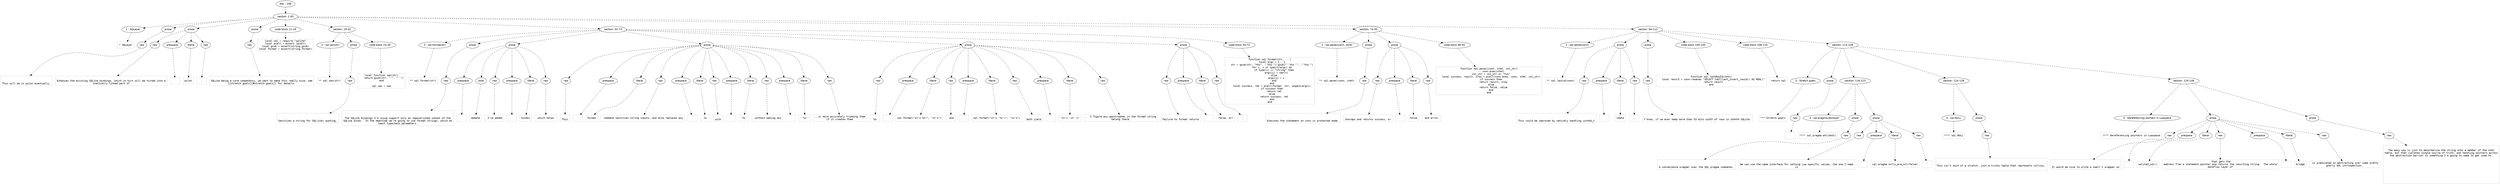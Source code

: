 digraph lpegNode {

node [fontname=Helvetica]
edge [style=dashed]

doc_0 [label="doc - 148"]


doc_0 -> { section_1}
{rank=same; section_1}

section_1 [label="section: 1-93"]


// END RANK doc_0

section_1 -> { header_2 prose_3 prose_4 prose_5 codeblock_6 section_7 section_8 section_9 section_10}
{rank=same; header_2 prose_3 prose_4 prose_5 codeblock_6 section_7 section_8 section_9 section_10}

header_2 [label="1 : SQLayer"]

prose_3 [label="prose"]

prose_4 [label="prose"]

prose_5 [label="prose"]

codeblock_6 [label="code block 11-16"]

section_7 [label="section: 19-32"]

section_8 [label="section: 33-73"]

section_9 [label="section: 74-93"]

section_10 [label="section: 94-112"]


// END RANK section_1

header_2 -> leaf_11
leaf_11  [color=Gray,shape=rectangle,fontname=Inconsolata,label="* SQLayer"]
// END RANK header_2

prose_3 -> { raw_12}
{rank=same; raw_12}

raw_12 [label="raw"]


// END RANK prose_3

raw_12 -> leaf_13
leaf_13  [color=Gray,shape=rectangle,fontname=Inconsolata,label="

This will be in pylon eventually.
"]
// END RANK raw_12

prose_4 -> { raw_14 prespace_15 literal_16 raw_17}
{rank=same; raw_14 prespace_15 literal_16 raw_17}

raw_14 [label="raw"]

prespace_15 [label="prespace"]

literal_16 [label="literal"]

raw_17 [label="raw"]


// END RANK prose_4

raw_14 -> leaf_18
leaf_18  [color=Gray,shape=rectangle,fontname=Inconsolata,label="
Enhances the existing SQLite bindings, which in turn will be turned into a
statically-linked part of"]
// END RANK raw_14

prespace_15 -> leaf_19
leaf_19  [color=Gray,shape=rectangle,fontname=Inconsolata,label=" "]
// END RANK prespace_15

literal_16 -> leaf_20
leaf_20  [color=Gray,shape=rectangle,fontname=Inconsolata,label="pylon"]
// END RANK literal_16

raw_17 -> leaf_21
leaf_21  [color=Gray,shape=rectangle,fontname=Inconsolata,label=".
"]
// END RANK raw_17

prose_5 -> { raw_22}
{rank=same; raw_22}

raw_22 [label="raw"]


// END RANK prose_5

raw_22 -> leaf_23
leaf_23  [color=Gray,shape=rectangle,fontname=Inconsolata,label="
SQLite being a core competency, we want to make this really nice; see
[[stretch goals][#stretch-goals]] for details.
"]
// END RANK raw_22

codeblock_6 -> leaf_24
leaf_24  [color=Gray,shape=rectangle,fontname=Inconsolata,label="local sql = require \"sqlite\"
local pcall = assert (pcall)
local gsub = assert(string.gsub)
local format = assert(string.format)"]
// END RANK codeblock_6

section_7 -> { header_25 prose_26 codeblock_27}
{rank=same; header_25 prose_26 codeblock_27}

header_25 [label="2 : sql.san(str)"]

prose_26 [label="prose"]

codeblock_27 [label="code block 23-30"]


// END RANK section_7

header_25 -> leaf_28
leaf_28  [color=Gray,shape=rectangle,fontname=Inconsolata,label="** sql.san(str)"]
// END RANK header_25

prose_26 -> { raw_29}
{rank=same; raw_29}

raw_29 [label="raw"]


// END RANK prose_26

raw_29 -> leaf_30
leaf_30  [color=Gray,shape=rectangle,fontname=Inconsolata,label="

Sanitizes a string for SQL(ite) quoting.
"]
// END RANK raw_29

codeblock_27 -> leaf_31
leaf_31  [color=Gray,shape=rectangle,fontname=Inconsolata,label="local function san(str)
   return gsub(str, \"'\", \"''\")
end

sql.san = san
"]
// END RANK codeblock_27

section_8 -> { header_32 prose_33 prose_34 prose_35 prose_36 prose_37 codeblock_38}
{rank=same; header_32 prose_33 prose_34 prose_35 prose_36 prose_37 codeblock_38}

header_32 [label="2 : sql.format(str)"]

prose_33 [label="prose"]

prose_34 [label="prose"]

prose_35 [label="prose"]

prose_36 [label="prose"]

prose_37 [label="prose"]

codeblock_38 [label="code block 54-72"]


// END RANK section_8

header_32 -> leaf_39
leaf_39  [color=Gray,shape=rectangle,fontname=Inconsolata,label="** sql.format(str)"]
// END RANK header_32

prose_33 -> { raw_40}
{rank=same; raw_40}

raw_40 [label="raw"]


// END RANK prose_33

raw_40 -> leaf_41
leaf_41  [color=Gray,shape=rectangle,fontname=Inconsolata,label="

The SQLite bindings I'm using support only an impoverished subset of the
SQLite binds.  In the meantime we're going to use format strings, which at
least typecheck parameters.
"]
// END RANK raw_40

prose_34 -> { prespace_42 bold_43 raw_44 prespace_45 literal_46 raw_47}
{rank=same; prespace_42 bold_43 raw_44 prespace_45 literal_46 raw_47}

prespace_42 [label="prespace"]

bold_43 [label="bold"]

raw_44 [label="raw"]

prespace_45 [label="prespace"]

literal_46 [label="literal"]

raw_47 [label="raw"]


// END RANK prose_34

prespace_42 -> leaf_48
leaf_48  [color=Gray,shape=rectangle,fontname=Inconsolata,label=""]
// END RANK prespace_42

bold_43 -> leaf_49
leaf_49  [color=Gray,shape=rectangle,fontname=Inconsolata,label="Update"]
// END RANK bold_43

raw_44 -> leaf_50
leaf_50  [color=Gray,shape=rectangle,fontname=Inconsolata,label=" I've added"]
// END RANK raw_44

prespace_45 -> leaf_51
leaf_51  [color=Gray,shape=rectangle,fontname=Inconsolata,label=" "]
// END RANK prespace_45

literal_46 -> leaf_52
leaf_52  [color=Gray,shape=rectangle,fontname=Inconsolata,label="bindkv"]
// END RANK literal_46

raw_47 -> leaf_53
leaf_53  [color=Gray,shape=rectangle,fontname=Inconsolata,label=" which helps.
"]
// END RANK raw_47

prose_35 -> { raw_54 prespace_55 literal_56 raw_57 prespace_58 literal_59 raw_60 prespace_61 literal_62 raw_63 prespace_64 literal_65 raw_66}
{rank=same; raw_54 prespace_55 literal_56 raw_57 prespace_58 literal_59 raw_60 prespace_61 literal_62 raw_63 prespace_64 literal_65 raw_66}

raw_54 [label="raw"]

prespace_55 [label="prespace"]

literal_56 [label="literal"]

raw_57 [label="raw"]

prespace_58 [label="prespace"]

literal_59 [label="literal"]

raw_60 [label="raw"]

prespace_61 [label="prespace"]

literal_62 [label="literal"]

raw_63 [label="raw"]

prespace_64 [label="prespace"]

literal_65 [label="literal"]

raw_66 [label="raw"]


// END RANK prose_35

raw_54 -> leaf_67
leaf_67  [color=Gray,shape=rectangle,fontname=Inconsolata,label="
This"]
// END RANK raw_54

prespace_55 -> leaf_68
leaf_68  [color=Gray,shape=rectangle,fontname=Inconsolata,label=" "]
// END RANK prespace_55

literal_56 -> leaf_69
leaf_69  [color=Gray,shape=rectangle,fontname=Inconsolata,label="format"]
// END RANK literal_56

raw_57 -> leaf_70
leaf_70  [color=Gray,shape=rectangle,fontname=Inconsolata,label=" command sanitizes string inputs, and also replaces any"]
// END RANK raw_57

prespace_58 -> leaf_71
leaf_71  [color=Gray,shape=rectangle,fontname=Inconsolata,label=" "]
// END RANK prespace_58

literal_59 -> leaf_72
leaf_72  [color=Gray,shape=rectangle,fontname=Inconsolata,label="%s"]
// END RANK literal_59

raw_60 -> leaf_73
leaf_73  [color=Gray,shape=rectangle,fontname=Inconsolata,label="
with"]
// END RANK raw_60

prespace_61 -> leaf_74
leaf_74  [color=Gray,shape=rectangle,fontname=Inconsolata,label=" "]
// END RANK prespace_61

literal_62 -> leaf_75
leaf_75  [color=Gray,shape=rectangle,fontname=Inconsolata,label="'%s'"]
// END RANK literal_62

raw_63 -> leaf_76
leaf_76  [color=Gray,shape=rectangle,fontname=Inconsolata,label=" without making any"]
// END RANK raw_63

prespace_64 -> leaf_77
leaf_77  [color=Gray,shape=rectangle,fontname=Inconsolata,label=" "]
// END RANK prespace_64

literal_65 -> leaf_78
leaf_78  [color=Gray,shape=rectangle,fontname=Inconsolata,label="''%s''"]
// END RANK literal_65

raw_66 -> leaf_79
leaf_79  [color=Gray,shape=rectangle,fontname=Inconsolata,label=", or more accurately trimming them
if it creates them.
"]
// END RANK raw_66

prose_36 -> { raw_80 prespace_81 literal_82 raw_83 prespace_84 literal_85 raw_86 prespace_87 literal_88 raw_89}
{rank=same; raw_80 prespace_81 literal_82 raw_83 prespace_84 literal_85 raw_86 prespace_87 literal_88 raw_89}

raw_80 [label="raw"]

prespace_81 [label="prespace"]

literal_82 [label="literal"]

raw_83 [label="raw"]

prespace_84 [label="prespace"]

literal_85 [label="literal"]

raw_86 [label="raw"]

prespace_87 [label="prespace"]

literal_88 [label="literal"]

raw_89 [label="raw"]


// END RANK prose_36

raw_80 -> leaf_90
leaf_90  [color=Gray,shape=rectangle,fontname=Inconsolata,label="
So"]
// END RANK raw_80

prespace_81 -> leaf_91
leaf_91  [color=Gray,shape=rectangle,fontname=Inconsolata,label=" "]
// END RANK prespace_81

literal_82 -> leaf_92
leaf_92  [color=Gray,shape=rectangle,fontname=Inconsolata,label="sql.format(\"it's %s!\", \"it's\")"]
// END RANK literal_82

raw_83 -> leaf_93
leaf_93  [color=Gray,shape=rectangle,fontname=Inconsolata,label=" and"]
// END RANK raw_83

prespace_84 -> leaf_94
leaf_94  [color=Gray,shape=rectangle,fontname=Inconsolata,label=" "]
// END RANK prespace_84

literal_85 -> leaf_95
leaf_95  [color=Gray,shape=rectangle,fontname=Inconsolata,label="sql.format(\"it's '%s'!\", \"it's\")"]
// END RANK literal_85

raw_86 -> leaf_96
leaf_96  [color=Gray,shape=rectangle,fontname=Inconsolata,label="
both yield"]
// END RANK raw_86

prespace_87 -> leaf_97
leaf_97  [color=Gray,shape=rectangle,fontname=Inconsolata,label=" "]
// END RANK prespace_87

literal_88 -> leaf_98
leaf_98  [color=Gray,shape=rectangle,fontname=Inconsolata,label="\"it's 'it''s\""]
// END RANK literal_88

raw_89 -> leaf_99
leaf_99  [color=Gray,shape=rectangle,fontname=Inconsolata,label=".  I figure any apostrophes in the format string
belong there.
"]
// END RANK raw_89

prose_37 -> { raw_100 prespace_101 literal_102 raw_103}
{rank=same; raw_100 prespace_101 literal_102 raw_103}

raw_100 [label="raw"]

prespace_101 [label="prespace"]

literal_102 [label="literal"]

raw_103 [label="raw"]


// END RANK prose_37

raw_100 -> leaf_104
leaf_104  [color=Gray,shape=rectangle,fontname=Inconsolata,label="
Failure to format returns"]
// END RANK raw_100

prespace_101 -> leaf_105
leaf_105  [color=Gray,shape=rectangle,fontname=Inconsolata,label=" "]
// END RANK prespace_101

literal_102 -> leaf_106
leaf_106  [color=Gray,shape=rectangle,fontname=Inconsolata,label="false, err"]
// END RANK literal_102

raw_103 -> leaf_107
leaf_107  [color=Gray,shape=rectangle,fontname=Inconsolata,label=".
"]
// END RANK raw_103

codeblock_38 -> leaf_108
leaf_108  [color=Gray,shape=rectangle,fontname=Inconsolata,label="function sql.format(str, ...)
   local argv = {...}
   str = gsub(str, \"%%s\", \"'%%s'\"):gsub(\"''%%s''\", \"'%%s'\")
   for i, v in ipairs(argv) do
      if type(v) == \"string\" then
         argv[i] = san(v)
      else
         argv[i] = v
      end
   end
   local success, ret = pcall(format, str, unpack(argv))
   if success then
      return ret
   else
      return success, ret
   end
end"]
// END RANK codeblock_38

section_9 -> { header_109 prose_110 prose_111 codeblock_112}
{rank=same; header_109 prose_110 prose_111 codeblock_112}

header_109 [label="2 : sql.pexec(conn, stmt)"]

prose_110 [label="prose"]

prose_111 [label="prose"]

codeblock_112 [label="code block 80-91"]


// END RANK section_9

header_109 -> leaf_113
leaf_113  [color=Gray,shape=rectangle,fontname=Inconsolata,label="** sql.pexec(conn, stmt)"]
// END RANK header_109

prose_110 -> { raw_114}
{rank=same; raw_114}

raw_114 [label="raw"]


// END RANK prose_110

raw_114 -> leaf_115
leaf_115  [color=Gray,shape=rectangle,fontname=Inconsolata,label="

Executes the statement on conn in protected mode.
"]
// END RANK raw_114

prose_111 -> { raw_116 prespace_117 literal_118 raw_119}
{rank=same; raw_116 prespace_117 literal_118 raw_119}

raw_116 [label="raw"]

prespace_117 [label="prespace"]

literal_118 [label="literal"]

raw_119 [label="raw"]


// END RANK prose_111

raw_116 -> leaf_120
leaf_120  [color=Gray,shape=rectangle,fontname=Inconsolata,label="
Unwraps and returns success, or"]
// END RANK raw_116

prespace_117 -> leaf_121
leaf_121  [color=Gray,shape=rectangle,fontname=Inconsolata,label=" "]
// END RANK prespace_117

literal_118 -> leaf_122
leaf_122  [color=Gray,shape=rectangle,fontname=Inconsolata,label="false"]
// END RANK literal_118

raw_119 -> leaf_123
leaf_123  [color=Gray,shape=rectangle,fontname=Inconsolata,label=" and error.
"]
// END RANK raw_119

codeblock_112 -> leaf_124
leaf_124  [color=Gray,shape=rectangle,fontname=Inconsolata,label="function sql.pexec(conn, stmt, col_str)
   -- conn:exec(stmt)
   col_str = col_str or \"hik\"
   local success, result, nrow = pcall(conn.exec, conn, stmt, col_str)
   if success then
      return result, nrow
   else
      return false, value
   end
end"]
// END RANK codeblock_112

section_10 -> { header_125 prose_126 prose_127 codeblock_128 codeblock_129 section_130}
{rank=same; header_125 prose_126 prose_127 codeblock_128 codeblock_129 section_130}

header_125 [label="2 : sql.lastid(conn)"]

prose_126 [label="prose"]

prose_127 [label="prose"]

codeblock_128 [label="code block 100-105"]

codeblock_129 [label="code block 108-110"]

section_130 [label="section: 113-128"]


// END RANK section_10

header_125 -> leaf_131
leaf_131  [color=Gray,shape=rectangle,fontname=Inconsolata,label="** sql.lastid(conn)"]
// END RANK header_125

prose_126 -> { raw_132 prespace_133 literal_134 raw_135}
{rank=same; raw_132 prespace_133 literal_134 raw_135}

raw_132 [label="raw"]

prespace_133 [label="prespace"]

literal_134 [label="literal"]

raw_135 [label="raw"]


// END RANK prose_126

raw_132 -> leaf_136
leaf_136  [color=Gray,shape=rectangle,fontname=Inconsolata,label="

This could be improved by natively handling uint64_t"]
// END RANK raw_132

prespace_133 -> leaf_137
leaf_137  [color=Gray,shape=rectangle,fontname=Inconsolata,label=" "]
// END RANK prespace_133

literal_134 -> leaf_138
leaf_138  [color=Gray,shape=rectangle,fontname=Inconsolata,label="cdata"]
// END RANK literal_134

raw_135 -> leaf_139
leaf_139  [color=Gray,shape=rectangle,fontname=Inconsolata,label=".
"]
// END RANK raw_135

prose_127 -> { raw_140}
{rank=same; raw_140}

raw_140 [label="raw"]


// END RANK prose_127

raw_140 -> leaf_141
leaf_141  [color=Gray,shape=rectangle,fontname=Inconsolata,label="
Y'know, if we ever keep more than 53 bits width of rows in uhhhhh SQLite.
"]
// END RANK raw_140

codeblock_128 -> leaf_142
leaf_142  [color=Gray,shape=rectangle,fontname=Inconsolata,label="function sql.lastRowId(conn)
   local result = conn:rowexec \"SELECT CAST(last_insert_rowid() AS REAL)\"
   return result
end"]
// END RANK codeblock_128

codeblock_129 -> leaf_143
leaf_143  [color=Gray,shape=rectangle,fontname=Inconsolata,label="return sql"]
// END RANK codeblock_129

section_130 -> { header_144 prose_145 section_146 section_147 section_148}
{rank=same; header_144 prose_145 section_146 section_147 section_148}

header_144 [label="3 : Stretch goals"]

prose_145 [label="prose"]

section_146 [label="section: 116-123"]

section_147 [label="section: 124-128"]

section_148 [label="section: 129-148"]


// END RANK section_130

header_144 -> leaf_149
leaf_149  [color=Gray,shape=rectangle,fontname=Inconsolata,label="*** Stretch goals"]
// END RANK header_144

prose_145 -> { raw_150}
{rank=same; raw_150}

raw_150 [label="raw"]


// END RANK prose_145

raw_150 -> leaf_151
leaf_151  [color=Gray,shape=rectangle,fontname=Inconsolata,label="

"]
// END RANK raw_150

section_146 -> { header_152 prose_153 prose_154}
{rank=same; header_152 prose_153 prose_154}

header_152 [label="4 : sql.pragma.etc(bool)"]

prose_153 [label="prose"]

prose_154 [label="prose"]


// END RANK section_146

header_152 -> leaf_155
leaf_155  [color=Gray,shape=rectangle,fontname=Inconsolata,label="**** sql.pragma.etc(bool)"]
// END RANK header_152

prose_153 -> { raw_156}
{rank=same; raw_156}

raw_156 [label="raw"]


// END RANK prose_153

raw_156 -> leaf_157
leaf_157  [color=Gray,shape=rectangle,fontname=Inconsolata,label="

A convenience wrapper over the SQL pragma commands.
"]
// END RANK raw_156

prose_154 -> { raw_158 prespace_159 literal_160 raw_161}
{rank=same; raw_158 prespace_159 literal_160 raw_161}

raw_158 [label="raw"]

prespace_159 [label="prespace"]

literal_160 [label="literal"]

raw_161 [label="raw"]


// END RANK prose_154

raw_158 -> leaf_162
leaf_162  [color=Gray,shape=rectangle,fontname=Inconsolata,label="
We can use the same interface for setting Lua-specific values, the one I need
is"]
// END RANK raw_158

prespace_159 -> leaf_163
leaf_163  [color=Gray,shape=rectangle,fontname=Inconsolata,label=" "]
// END RANK prespace_159

literal_160 -> leaf_164
leaf_164  [color=Gray,shape=rectangle,fontname=Inconsolata,label="sql.pragma.nulls_are_nil(false)"]
// END RANK literal_160

raw_161 -> leaf_165
leaf_165  [color=Gray,shape=rectangle,fontname=Inconsolata,label=".

"]
// END RANK raw_161

section_147 -> { header_166 prose_167}
{rank=same; header_166 prose_167}

header_166 [label="4 : sql.NULL"]

prose_167 [label="prose"]


// END RANK section_147

header_166 -> leaf_168
leaf_168  [color=Gray,shape=rectangle,fontname=Inconsolata,label="**** sql.NULL"]
// END RANK header_166

prose_167 -> { raw_169}
{rank=same; raw_169}

raw_169 [label="raw"]


// END RANK prose_167

raw_169 -> leaf_170
leaf_170  [color=Gray,shape=rectangle,fontname=Inconsolata,label="

This isn't much of a stretch, just a truthy table that represents nullity.

"]
// END RANK raw_169

section_148 -> { header_171 prose_172 prose_173}
{rank=same; header_171 prose_172 prose_173}

header_171 [label="4 : Dereferencing pointers in Luaspace"]

prose_172 [label="prose"]

prose_173 [label="prose"]


// END RANK section_148

header_171 -> leaf_174
leaf_174  [color=Gray,shape=rectangle,fontname=Inconsolata,label="**** Dereferencing pointers in Luaspace"]
// END RANK header_171

prose_172 -> { raw_175 prespace_176 literal_177 raw_178 prespace_179 literal_180 raw_181}
{rank=same; raw_175 prespace_176 literal_177 raw_178 prespace_179 literal_180 raw_181}

raw_175 [label="raw"]

prespace_176 [label="prespace"]

literal_177 [label="literal"]

raw_178 [label="raw"]

prespace_179 [label="prespace"]

literal_180 [label="literal"]

raw_181 [label="raw"]


// END RANK prose_172

raw_175 -> leaf_182
leaf_182  [color=Gray,shape=rectangle,fontname=Inconsolata,label="

It would be nice to write a small C wrapper on"]
// END RANK raw_175

prespace_176 -> leaf_183
leaf_183  [color=Gray,shape=rectangle,fontname=Inconsolata,label=" "]
// END RANK prespace_176

literal_177 -> leaf_184
leaf_184  [color=Gray,shape=rectangle,fontname=Inconsolata,label="sqlite3_sql()"]
// END RANK literal_177

raw_178 -> leaf_185
leaf_185  [color=Gray,shape=rectangle,fontname=Inconsolata,label=" that gets the
address from a statement pointer and returns the resulting string.  The whole
dataflow layer of"]
// END RANK raw_178

prespace_179 -> leaf_186
leaf_186  [color=Gray,shape=rectangle,fontname=Inconsolata,label=" "]
// END RANK prespace_179

literal_180 -> leaf_187
leaf_187  [color=Gray,shape=rectangle,fontname=Inconsolata,label="bridge"]
// END RANK literal_180

raw_181 -> leaf_188
leaf_188  [color=Gray,shape=rectangle,fontname=Inconsolata,label=" is predicated on abstracting over some pretty
gnarly SQL introspection.
"]
// END RANK raw_181

prose_173 -> { raw_189}
{rank=same; raw_189}

raw_189 [label="raw"]


// END RANK prose_173

raw_189 -> leaf_190
leaf_190  [color=Gray,shape=rectangle,fontname=Inconsolata,label="
The easy way is just to denormalize the string onto a member of the stmt
table, but that violates single-source-of-truth, and handling pointers across
the abstraction barrier is something I'm going to need to get used to.









"]
// END RANK raw_189


}
